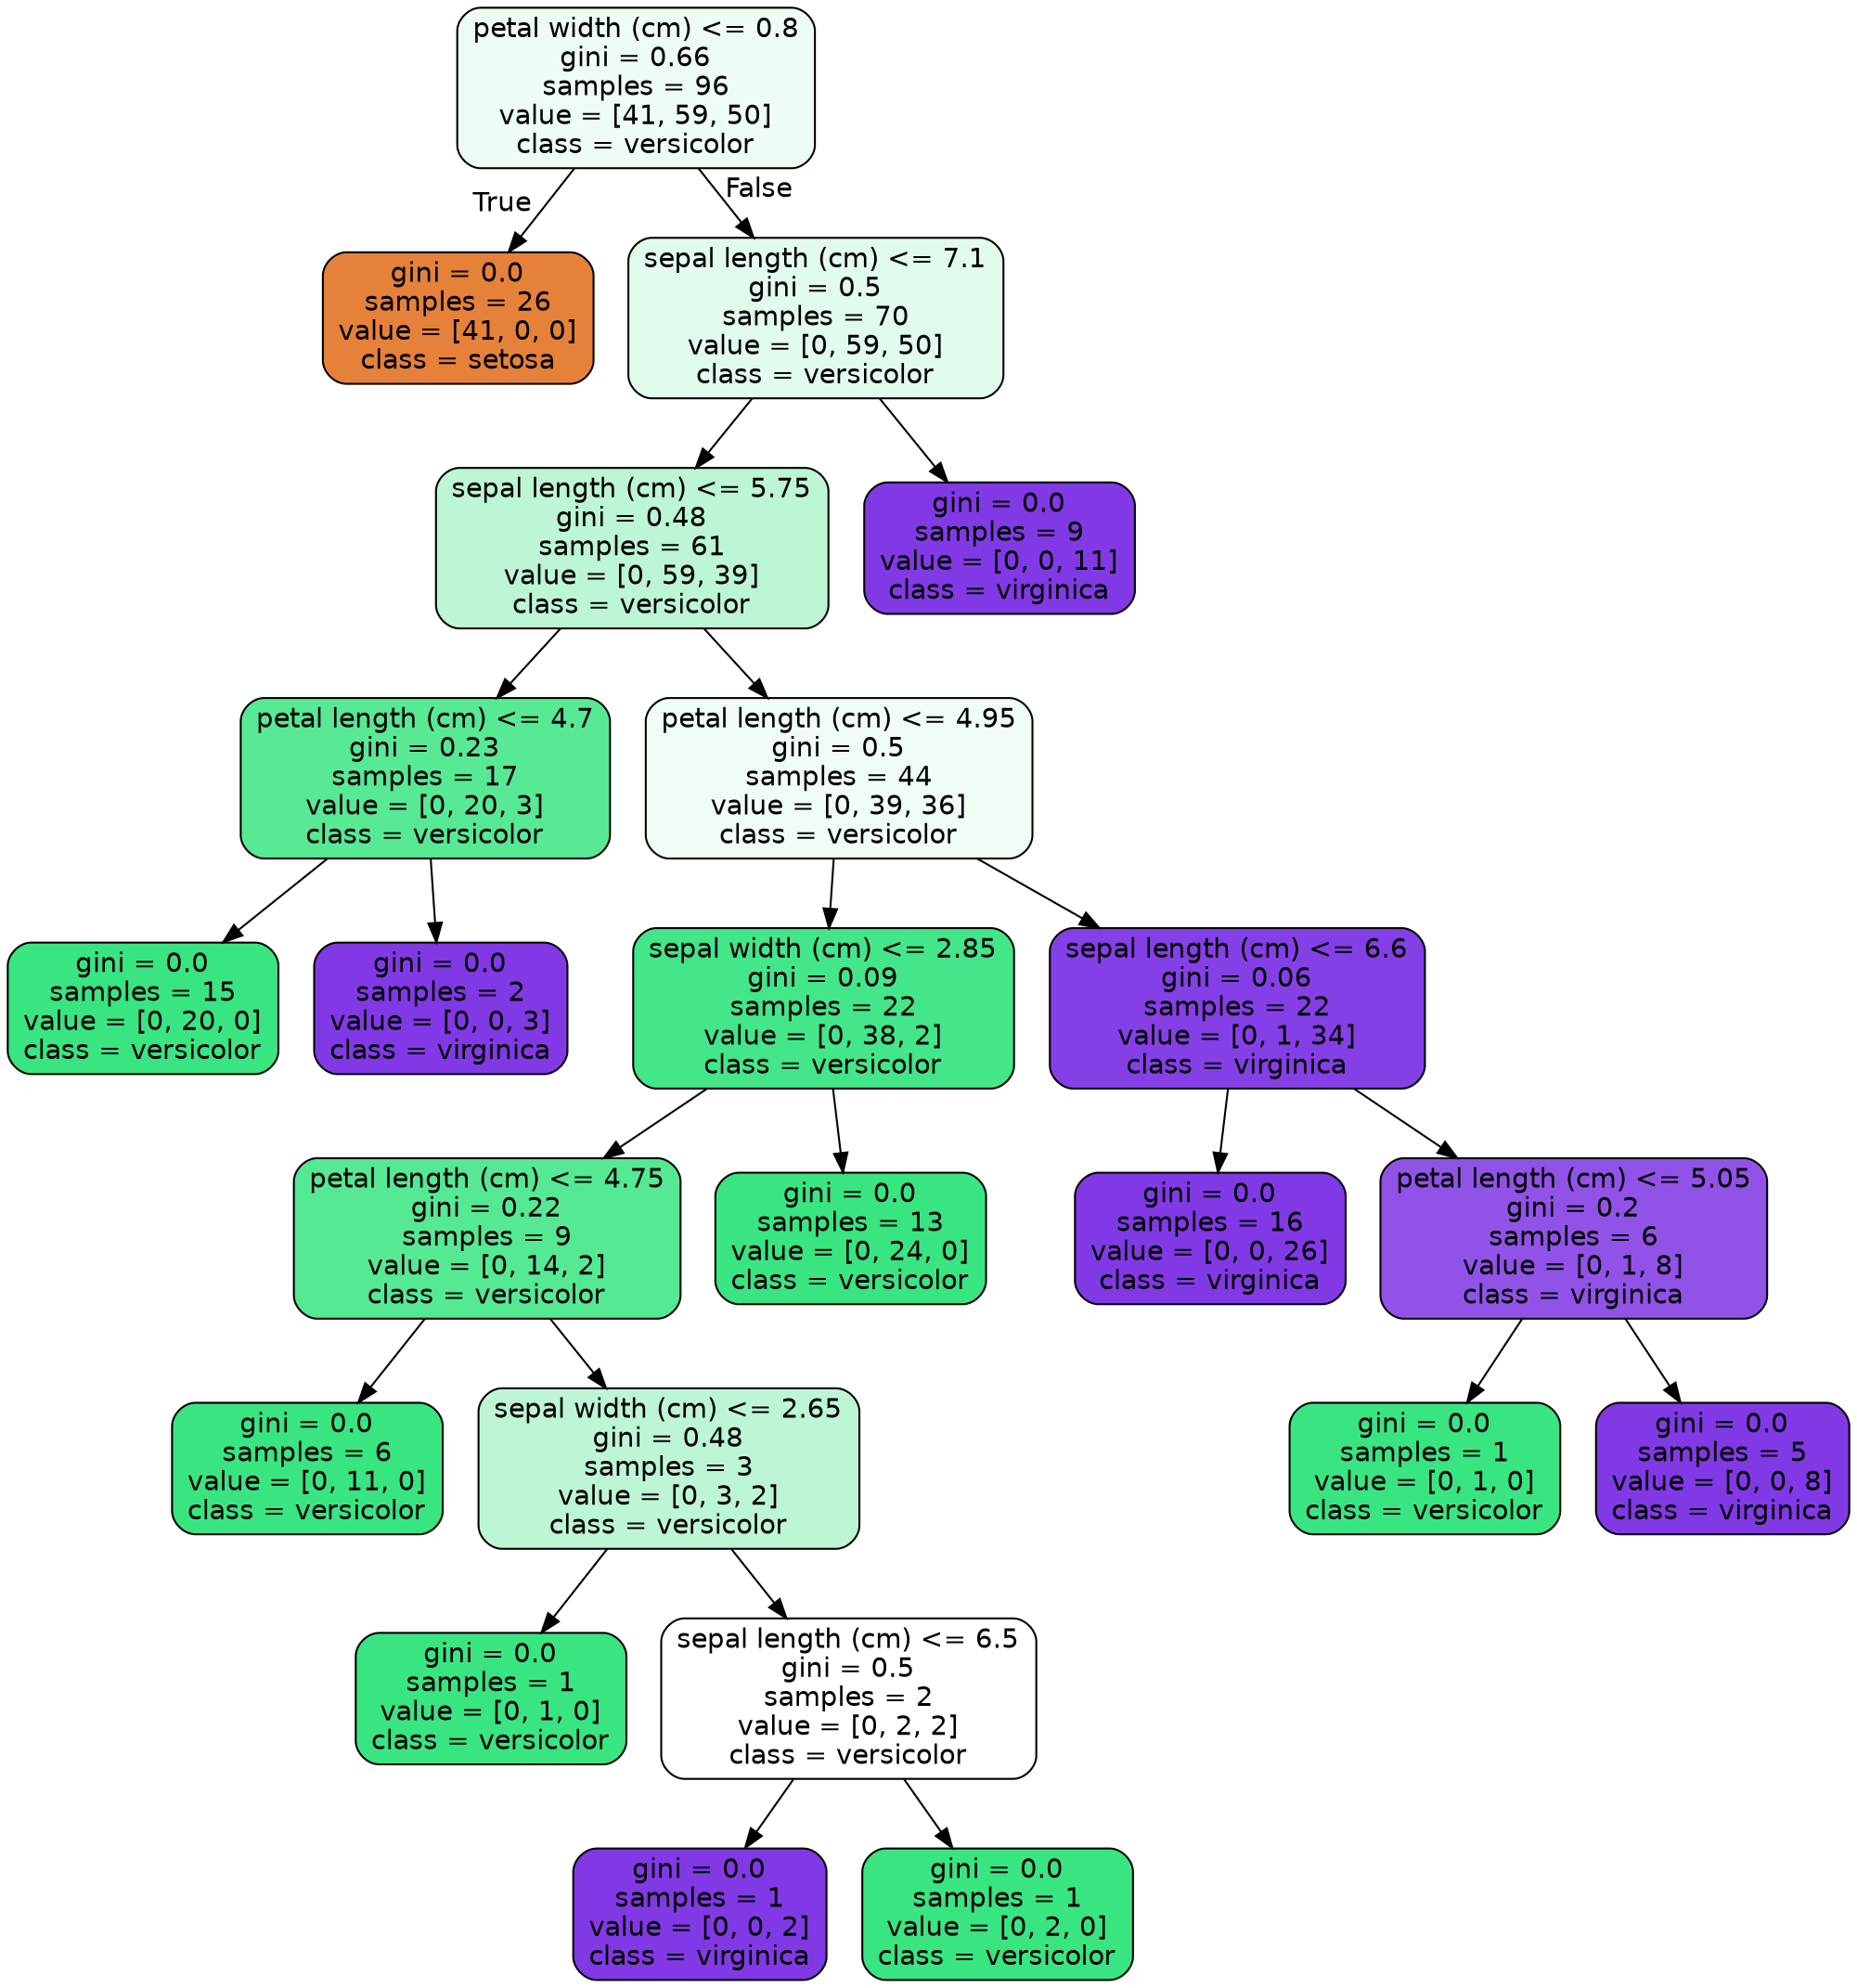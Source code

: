 digraph Tree {
node [shape=box, style="filled, rounded", color="black", fontname=helvetica] ;
edge [fontname=helvetica] ;
0 [label="petal width (cm) <= 0.8\ngini = 0.66\nsamples = 96\nvalue = [41, 59, 50]\nclass = versicolor", fillcolor="#edfdf4"] ;
1 [label="gini = 0.0\nsamples = 26\nvalue = [41, 0, 0]\nclass = setosa", fillcolor="#e58139"] ;
0 -> 1 [labeldistance=2.5, labelangle=45, headlabel="True"] ;
2 [label="sepal length (cm) <= 7.1\ngini = 0.5\nsamples = 70\nvalue = [0, 59, 50]\nclass = versicolor", fillcolor="#e1fbec"] ;
0 -> 2 [labeldistance=2.5, labelangle=-45, headlabel="False"] ;
3 [label="sepal length (cm) <= 5.75\ngini = 0.48\nsamples = 61\nvalue = [0, 59, 39]\nclass = versicolor", fillcolor="#bcf6d4"] ;
2 -> 3 ;
4 [label="petal length (cm) <= 4.7\ngini = 0.23\nsamples = 17\nvalue = [0, 20, 3]\nclass = versicolor", fillcolor="#57e994"] ;
3 -> 4 ;
5 [label="gini = 0.0\nsamples = 15\nvalue = [0, 20, 0]\nclass = versicolor", fillcolor="#39e581"] ;
4 -> 5 ;
6 [label="gini = 0.0\nsamples = 2\nvalue = [0, 0, 3]\nclass = virginica", fillcolor="#8139e5"] ;
4 -> 6 ;
7 [label="petal length (cm) <= 4.95\ngini = 0.5\nsamples = 44\nvalue = [0, 39, 36]\nclass = versicolor", fillcolor="#f0fdf5"] ;
3 -> 7 ;
8 [label="sepal width (cm) <= 2.85\ngini = 0.09\nsamples = 22\nvalue = [0, 38, 2]\nclass = versicolor", fillcolor="#43e688"] ;
7 -> 8 ;
9 [label="petal length (cm) <= 4.75\ngini = 0.22\nsamples = 9\nvalue = [0, 14, 2]\nclass = versicolor", fillcolor="#55e993"] ;
8 -> 9 ;
10 [label="gini = 0.0\nsamples = 6\nvalue = [0, 11, 0]\nclass = versicolor", fillcolor="#39e581"] ;
9 -> 10 ;
11 [label="sepal width (cm) <= 2.65\ngini = 0.48\nsamples = 3\nvalue = [0, 3, 2]\nclass = versicolor", fillcolor="#bdf6d5"] ;
9 -> 11 ;
12 [label="gini = 0.0\nsamples = 1\nvalue = [0, 1, 0]\nclass = versicolor", fillcolor="#39e581"] ;
11 -> 12 ;
13 [label="sepal length (cm) <= 6.5\ngini = 0.5\nsamples = 2\nvalue = [0, 2, 2]\nclass = versicolor", fillcolor="#ffffff"] ;
11 -> 13 ;
14 [label="gini = 0.0\nsamples = 1\nvalue = [0, 0, 2]\nclass = virginica", fillcolor="#8139e5"] ;
13 -> 14 ;
15 [label="gini = 0.0\nsamples = 1\nvalue = [0, 2, 0]\nclass = versicolor", fillcolor="#39e581"] ;
13 -> 15 ;
16 [label="gini = 0.0\nsamples = 13\nvalue = [0, 24, 0]\nclass = versicolor", fillcolor="#39e581"] ;
8 -> 16 ;
17 [label="sepal length (cm) <= 6.6\ngini = 0.06\nsamples = 22\nvalue = [0, 1, 34]\nclass = virginica", fillcolor="#853fe6"] ;
7 -> 17 ;
18 [label="gini = 0.0\nsamples = 16\nvalue = [0, 0, 26]\nclass = virginica", fillcolor="#8139e5"] ;
17 -> 18 ;
19 [label="petal length (cm) <= 5.05\ngini = 0.2\nsamples = 6\nvalue = [0, 1, 8]\nclass = virginica", fillcolor="#9152e8"] ;
17 -> 19 ;
20 [label="gini = 0.0\nsamples = 1\nvalue = [0, 1, 0]\nclass = versicolor", fillcolor="#39e581"] ;
19 -> 20 ;
21 [label="gini = 0.0\nsamples = 5\nvalue = [0, 0, 8]\nclass = virginica", fillcolor="#8139e5"] ;
19 -> 21 ;
22 [label="gini = 0.0\nsamples = 9\nvalue = [0, 0, 11]\nclass = virginica", fillcolor="#8139e5"] ;
2 -> 22 ;
}